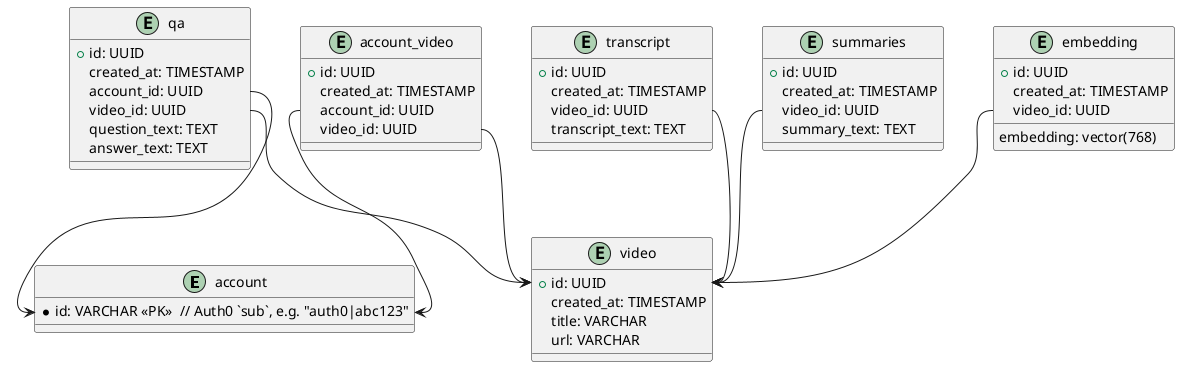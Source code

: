 @startuml

entity "account" {
  *id: VARCHAR <<PK>>  // Auth0 `sub`, e.g. "auth0|abc123"
}

entity "video" {
  +id: UUID
  created_at: TIMESTAMP
  title: VARCHAR
  url: VARCHAR
}

entity "account_video" {
  +id: UUID
  created_at: TIMESTAMP
  account_id: UUID
  video_id: UUID
}

entity "transcript" {
  +id: UUID
  created_at: TIMESTAMP
  video_id: UUID
  transcript_text: TEXT
}

entity "summaries" {
  +id: UUID
  created_at: TIMESTAMP
  video_id: UUID
  summary_text: TEXT
}

entity "qa" {
  +id: UUID
  created_at: TIMESTAMP
  account_id: UUID
  video_id: UUID
  question_text: TEXT
  answer_text: TEXT
}

entity "embedding" {
  +id: UUID
  created_at: TIMESTAMP
  video_id: UUID
  embedding: vector(768)
}

'account-video relationship
account_video::account_id --> account::id
account_video::video_id --> video::id

'video-transcript relationship
transcript::video_id --> video::id

'video-summaries relationship
summaries::video_id --> video::id

'video-qa relationship
qa::video_id --> video::id
qa::account_id --> account::id

'video-embedding relationship
embedding::video_id --> video::id

@enduml